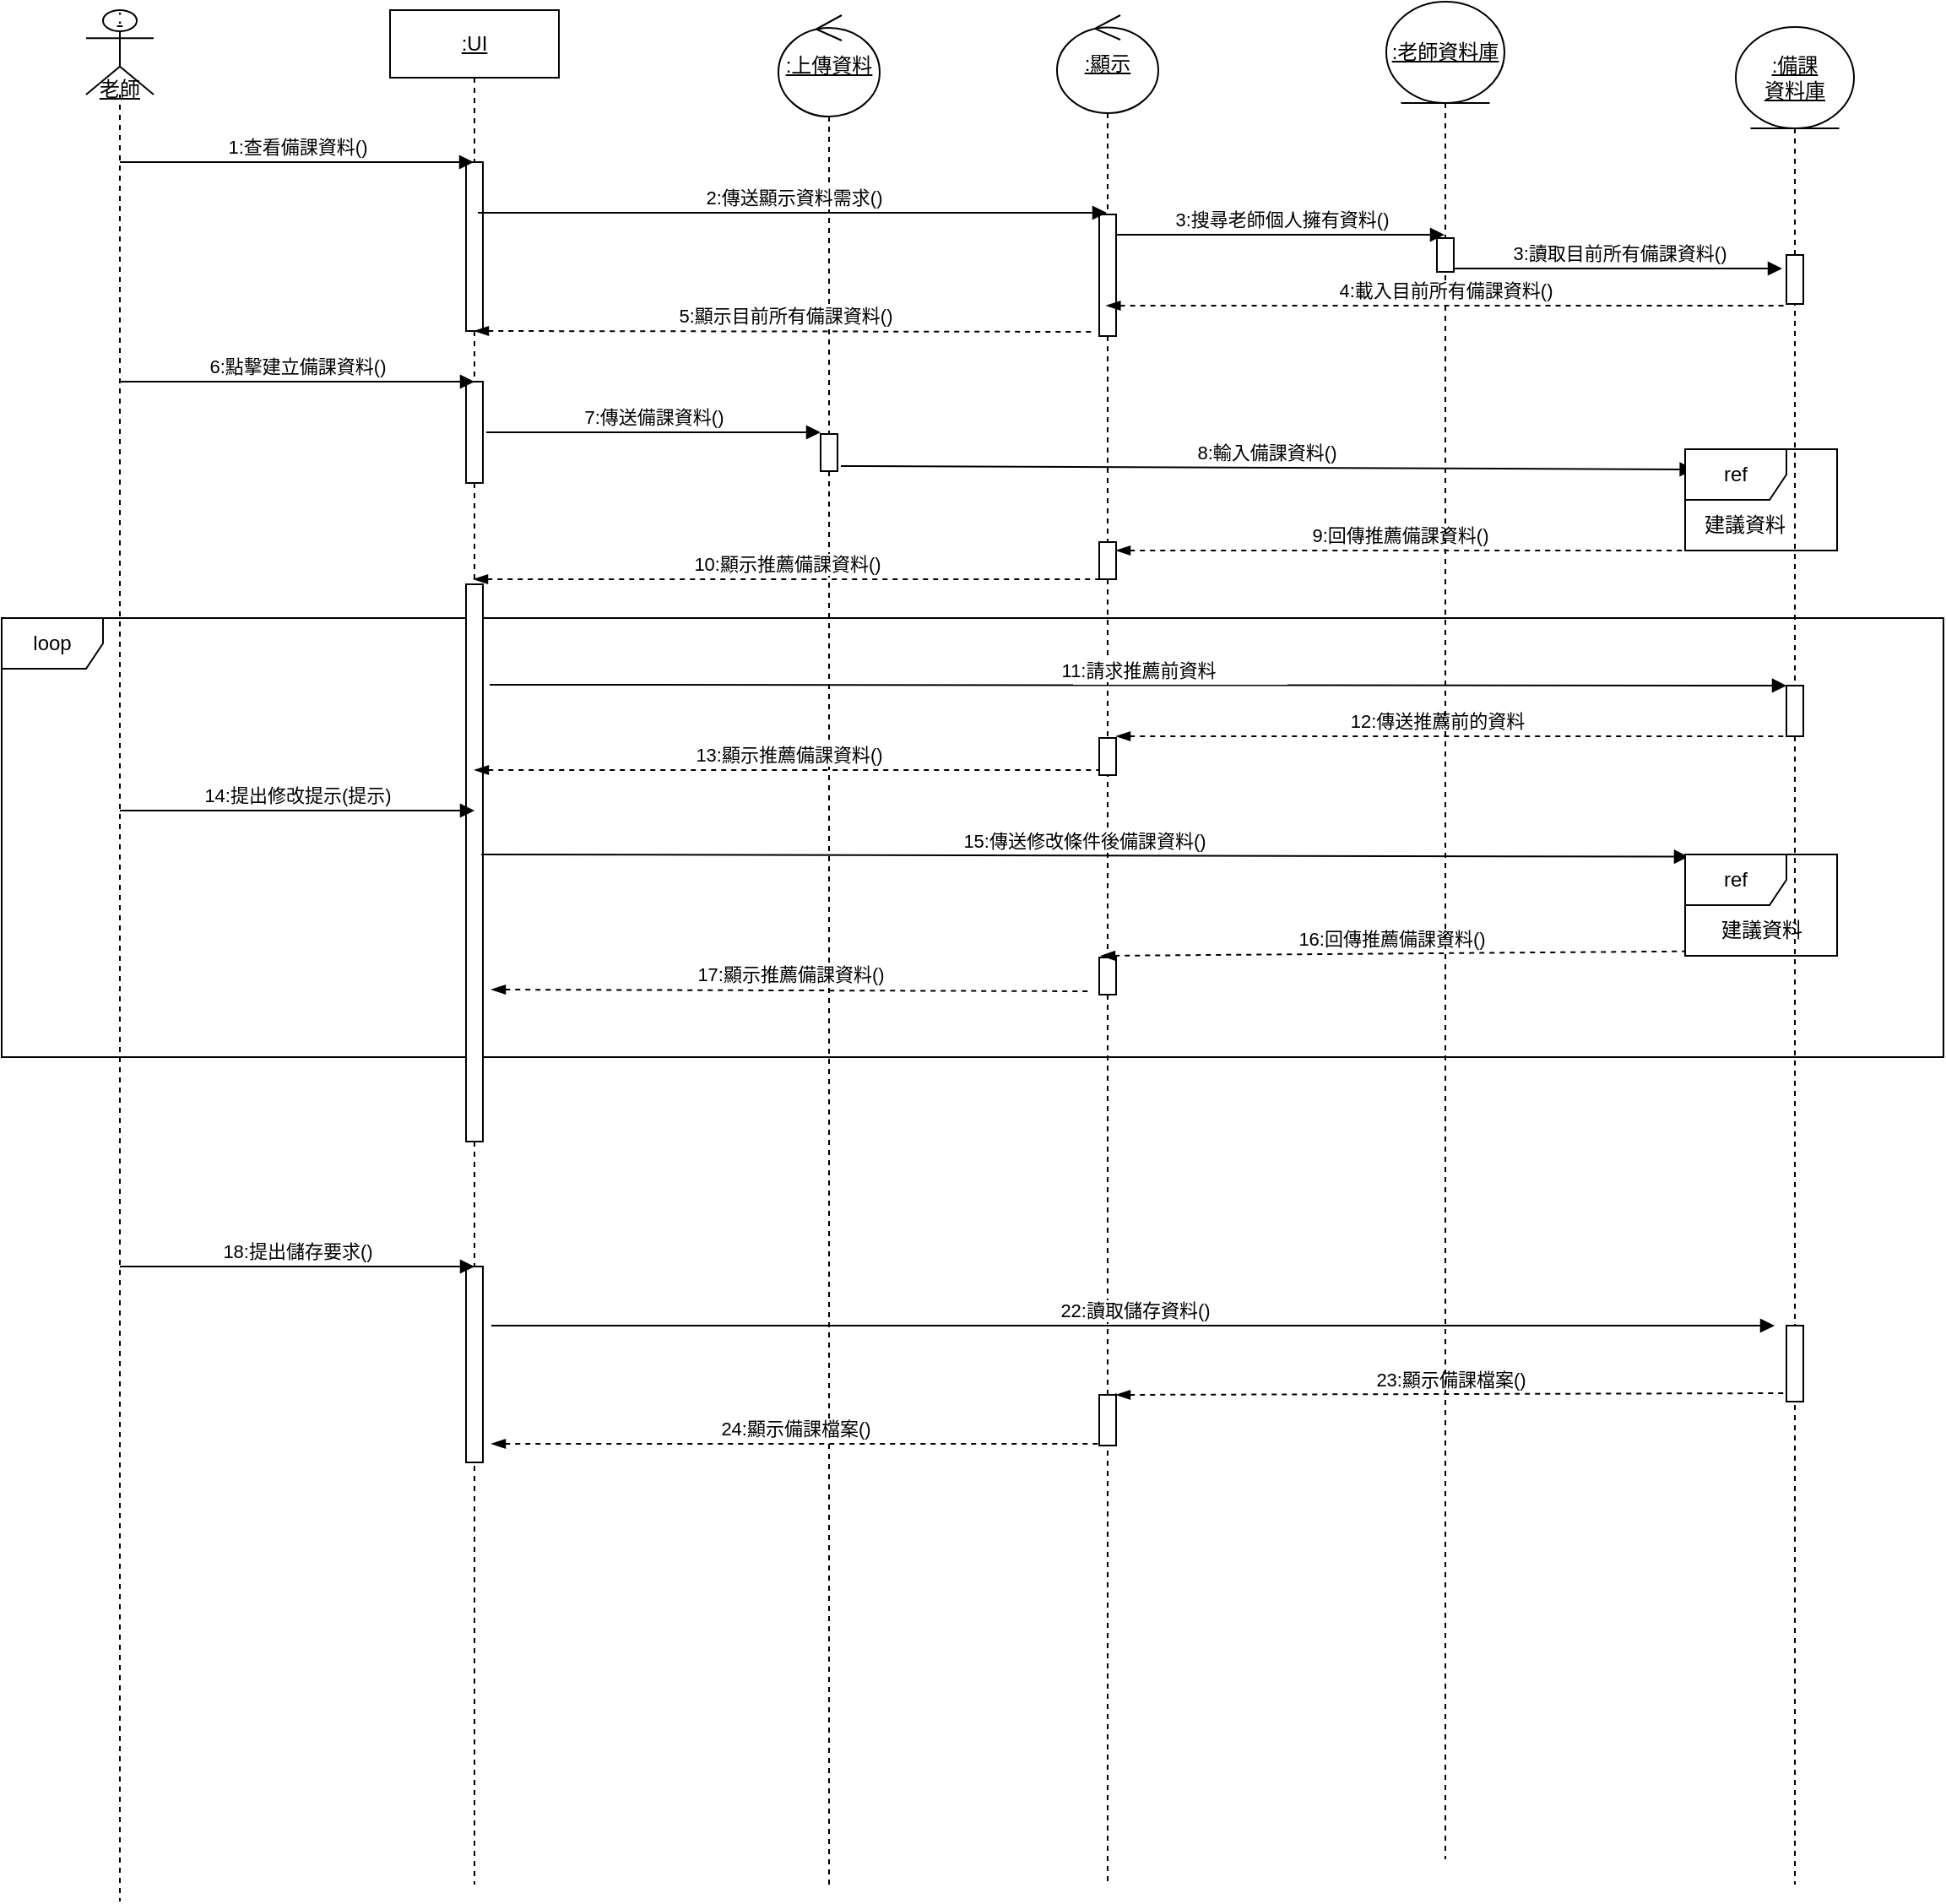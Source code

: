 <mxfile>
    <diagram name="第 1 页" id="02cxdgv99CvA-U2xE2fi">
        <mxGraphModel dx="1126" dy="688" grid="1" gridSize="10" guides="1" tooltips="1" connect="1" arrows="1" fold="1" page="1" pageScale="1" pageWidth="3300" pageHeight="4681" math="0" shadow="0">
            <root>
                <mxCell id="0"/>
                <mxCell id="1" parent="0"/>
                <mxCell id="H8wYjX5WcJpsJir_X8CI-45" value="loop" style="shape=umlFrame;whiteSpace=wrap;html=1;pointerEvents=0;" parent="1" vertex="1">
                    <mxGeometry x="10" y="400" width="1150" height="260" as="geometry"/>
                </mxCell>
                <mxCell id="H8wYjX5WcJpsJir_X8CI-1" value="&lt;u&gt;:&lt;/u&gt;&lt;div&gt;&lt;u&gt;&lt;br&gt;&lt;/u&gt;&lt;/div&gt;&lt;div&gt;&lt;u&gt;&lt;br&gt;&lt;/u&gt;&lt;/div&gt;&lt;div&gt;&lt;u&gt;老師&lt;/u&gt;&lt;/div&gt;" style="shape=umlLifeline;perimeter=lifelinePerimeter;whiteSpace=wrap;html=1;container=1;dropTarget=0;collapsible=0;recursiveResize=0;outlineConnect=0;portConstraint=eastwest;newEdgeStyle={&quot;curved&quot;:0,&quot;rounded&quot;:0};participant=umlActor;size=50;" parent="1" vertex="1">
                    <mxGeometry x="60" y="40" width="40" height="1120" as="geometry"/>
                </mxCell>
                <mxCell id="H8wYjX5WcJpsJir_X8CI-2" value="&lt;u&gt;:UI&lt;/u&gt;" style="shape=umlLifeline;perimeter=lifelinePerimeter;whiteSpace=wrap;html=1;container=1;dropTarget=0;collapsible=0;recursiveResize=0;outlineConnect=0;portConstraint=eastwest;newEdgeStyle={&quot;curved&quot;:0,&quot;rounded&quot;:0};" parent="1" vertex="1">
                    <mxGeometry x="240" y="40" width="100" height="1110" as="geometry"/>
                </mxCell>
                <mxCell id="H8wYjX5WcJpsJir_X8CI-3" value="" style="html=1;points=[[0,0,0,0,5],[0,1,0,0,-5],[1,0,0,0,5],[1,1,0,0,-5]];perimeter=orthogonalPerimeter;outlineConnect=0;targetShapes=umlLifeline;portConstraint=eastwest;newEdgeStyle={&quot;curved&quot;:0,&quot;rounded&quot;:0};" parent="H8wYjX5WcJpsJir_X8CI-2" vertex="1">
                    <mxGeometry x="45" y="90" width="10" height="100" as="geometry"/>
                </mxCell>
                <mxCell id="H8wYjX5WcJpsJir_X8CI-4" value="" style="html=1;points=[[0,0,0,0,5],[0,1,0,0,-5],[1,0,0,0,5],[1,1,0,0,-5]];perimeter=orthogonalPerimeter;outlineConnect=0;targetShapes=umlLifeline;portConstraint=eastwest;newEdgeStyle={&quot;curved&quot;:0,&quot;rounded&quot;:0};" parent="H8wYjX5WcJpsJir_X8CI-2" vertex="1">
                    <mxGeometry x="45" y="220" width="10" height="60" as="geometry"/>
                </mxCell>
                <mxCell id="H8wYjX5WcJpsJir_X8CI-5" value="" style="html=1;points=[[0,0,0,0,5],[0,1,0,0,-5],[1,0,0,0,5],[1,1,0,0,-5]];perimeter=orthogonalPerimeter;outlineConnect=0;targetShapes=umlLifeline;portConstraint=eastwest;newEdgeStyle={&quot;curved&quot;:0,&quot;rounded&quot;:0};" parent="H8wYjX5WcJpsJir_X8CI-2" vertex="1">
                    <mxGeometry x="45" y="340" width="10" height="330" as="geometry"/>
                </mxCell>
                <mxCell id="H8wYjX5WcJpsJir_X8CI-6" value="" style="html=1;points=[[0,0,0,0,5],[0,1,0,0,-5],[1,0,0,0,5],[1,1,0,0,-5]];perimeter=orthogonalPerimeter;outlineConnect=0;targetShapes=umlLifeline;portConstraint=eastwest;newEdgeStyle={&quot;curved&quot;:0,&quot;rounded&quot;:0};" parent="H8wYjX5WcJpsJir_X8CI-2" vertex="1">
                    <mxGeometry x="45" y="744" width="10" height="116" as="geometry"/>
                </mxCell>
                <mxCell id="H8wYjX5WcJpsJir_X8CI-7" value="&lt;u&gt;:上傳資料&lt;/u&gt;" style="shape=umlLifeline;perimeter=lifelinePerimeter;whiteSpace=wrap;html=1;container=1;dropTarget=0;collapsible=0;recursiveResize=0;outlineConnect=0;portConstraint=eastwest;newEdgeStyle={&quot;curved&quot;:0,&quot;rounded&quot;:0};participant=umlControl;size=60;" parent="1" vertex="1">
                    <mxGeometry x="470" y="43" width="60" height="1110" as="geometry"/>
                </mxCell>
                <mxCell id="H8wYjX5WcJpsJir_X8CI-8" value="" style="html=1;points=[[0,0,0,0,5],[0,1,0,0,-5],[1,0,0,0,5],[1,1,0,0,-5]];perimeter=orthogonalPerimeter;outlineConnect=0;targetShapes=umlLifeline;portConstraint=eastwest;newEdgeStyle={&quot;curved&quot;:0,&quot;rounded&quot;:0};" parent="H8wYjX5WcJpsJir_X8CI-7" vertex="1">
                    <mxGeometry x="25" y="248" width="10" height="22" as="geometry"/>
                </mxCell>
                <mxCell id="H8wYjX5WcJpsJir_X8CI-9" value="&lt;u&gt;:顯示&lt;/u&gt;" style="shape=umlLifeline;perimeter=lifelinePerimeter;whiteSpace=wrap;html=1;container=1;dropTarget=0;collapsible=0;recursiveResize=0;outlineConnect=0;portConstraint=eastwest;newEdgeStyle={&quot;curved&quot;:0,&quot;rounded&quot;:0};participant=umlControl;size=58;" parent="1" vertex="1">
                    <mxGeometry x="635" y="43" width="60" height="1108" as="geometry"/>
                </mxCell>
                <mxCell id="H8wYjX5WcJpsJir_X8CI-10" value="" style="html=1;points=[[0,0,0,0,5],[0,1,0,0,-5],[1,0,0,0,5],[1,1,0,0,-5]];perimeter=orthogonalPerimeter;outlineConnect=0;targetShapes=umlLifeline;portConstraint=eastwest;newEdgeStyle={&quot;curved&quot;:0,&quot;rounded&quot;:0};" parent="H8wYjX5WcJpsJir_X8CI-9" vertex="1">
                    <mxGeometry x="25" y="118" width="10" height="72" as="geometry"/>
                </mxCell>
                <mxCell id="H8wYjX5WcJpsJir_X8CI-11" value="" style="html=1;points=[[0,0,0,0,5],[0,1,0,0,-5],[1,0,0,0,5],[1,1,0,0,-5]];perimeter=orthogonalPerimeter;outlineConnect=0;targetShapes=umlLifeline;portConstraint=eastwest;newEdgeStyle={&quot;curved&quot;:0,&quot;rounded&quot;:0};" parent="H8wYjX5WcJpsJir_X8CI-9" vertex="1">
                    <mxGeometry x="25" y="312" width="10" height="22" as="geometry"/>
                </mxCell>
                <mxCell id="H8wYjX5WcJpsJir_X8CI-12" value="" style="html=1;points=[[0,0,0,0,5],[0,1,0,0,-5],[1,0,0,0,5],[1,1,0,0,-5]];perimeter=orthogonalPerimeter;outlineConnect=0;targetShapes=umlLifeline;portConstraint=eastwest;newEdgeStyle={&quot;curved&quot;:0,&quot;rounded&quot;:0};" parent="H8wYjX5WcJpsJir_X8CI-9" vertex="1">
                    <mxGeometry x="25" y="558" width="10" height="22" as="geometry"/>
                </mxCell>
                <mxCell id="H8wYjX5WcJpsJir_X8CI-13" value="" style="html=1;points=[[0,0,0,0,5],[0,1,0,0,-5],[1,0,0,0,5],[1,1,0,0,-5]];perimeter=orthogonalPerimeter;outlineConnect=0;targetShapes=umlLifeline;portConstraint=eastwest;newEdgeStyle={&quot;curved&quot;:0,&quot;rounded&quot;:0};" parent="H8wYjX5WcJpsJir_X8CI-9" vertex="1">
                    <mxGeometry x="25" y="428" width="10" height="22" as="geometry"/>
                </mxCell>
                <mxCell id="H8wYjX5WcJpsJir_X8CI-22" value="&lt;u&gt;:備課&lt;br&gt;資料庫&lt;/u&gt;" style="shape=umlLifeline;perimeter=lifelinePerimeter;whiteSpace=wrap;html=1;container=1;dropTarget=0;collapsible=0;recursiveResize=0;outlineConnect=0;portConstraint=eastwest;newEdgeStyle={&quot;curved&quot;:0,&quot;rounded&quot;:0};participant=umlEntity;size=60;" parent="1" vertex="1">
                    <mxGeometry x="1037" y="50" width="70" height="1100" as="geometry"/>
                </mxCell>
                <mxCell id="H8wYjX5WcJpsJir_X8CI-23" value="" style="html=1;points=[[0,0,0,0,5],[0,1,0,0,-5],[1,0,0,0,5],[1,1,0,0,-5]];perimeter=orthogonalPerimeter;outlineConnect=0;targetShapes=umlLifeline;portConstraint=eastwest;newEdgeStyle={&quot;curved&quot;:0,&quot;rounded&quot;:0};" parent="H8wYjX5WcJpsJir_X8CI-22" vertex="1">
                    <mxGeometry x="30" y="135" width="10" height="29" as="geometry"/>
                </mxCell>
                <mxCell id="H8wYjX5WcJpsJir_X8CI-68" value="" style="html=1;points=[[0,0,0,0,5],[0,1,0,0,-5],[1,0,0,0,5],[1,1,0,0,-5]];perimeter=orthogonalPerimeter;outlineConnect=0;targetShapes=umlLifeline;portConstraint=eastwest;newEdgeStyle={&quot;curved&quot;:0,&quot;rounded&quot;:0};" parent="H8wYjX5WcJpsJir_X8CI-22" vertex="1">
                    <mxGeometry x="30" y="769" width="10" height="45" as="geometry"/>
                </mxCell>
                <mxCell id="Kj-FDeYH0eSptQsSQdAA-9" value="" style="html=1;points=[[0,0,0,0,5],[0,1,0,0,-5],[1,0,0,0,5],[1,1,0,0,-5]];perimeter=orthogonalPerimeter;outlineConnect=0;targetShapes=umlLifeline;portConstraint=eastwest;newEdgeStyle={&quot;curved&quot;:0,&quot;rounded&quot;:0};" parent="H8wYjX5WcJpsJir_X8CI-22" vertex="1">
                    <mxGeometry x="30" y="390" width="10" height="30" as="geometry"/>
                </mxCell>
                <mxCell id="H8wYjX5WcJpsJir_X8CI-25" value="1:查看備課資料()" style="html=1;verticalAlign=bottom;endArrow=block;curved=0;rounded=0;" parent="1" target="H8wYjX5WcJpsJir_X8CI-2" edge="1">
                    <mxGeometry width="80" relative="1" as="geometry">
                        <mxPoint x="80" y="130" as="sourcePoint"/>
                        <mxPoint x="160" y="130" as="targetPoint"/>
                    </mxGeometry>
                </mxCell>
                <mxCell id="H8wYjX5WcJpsJir_X8CI-26" value="2:傳送顯示資料需求()" style="html=1;verticalAlign=bottom;endArrow=block;curved=0;rounded=0;" parent="1" target="H8wYjX5WcJpsJir_X8CI-9" edge="1">
                    <mxGeometry width="80" relative="1" as="geometry">
                        <mxPoint x="292" y="160" as="sourcePoint"/>
                        <mxPoint x="502" y="160" as="targetPoint"/>
                    </mxGeometry>
                </mxCell>
                <mxCell id="H8wYjX5WcJpsJir_X8CI-27" value="3:搜尋老師個人擁有資料()" style="html=1;verticalAlign=bottom;endArrow=block;curved=0;rounded=0;" parent="1" edge="1">
                    <mxGeometry width="80" relative="1" as="geometry">
                        <mxPoint x="670" y="173" as="sourcePoint"/>
                        <mxPoint x="864.5" y="173" as="targetPoint"/>
                    </mxGeometry>
                </mxCell>
                <mxCell id="H8wYjX5WcJpsJir_X8CI-29" value="5:顯示目前所有備課資料()" style="html=1;verticalAlign=bottom;endArrow=none;curved=0;rounded=0;dashed=1;startArrow=blockThin;startFill=1;endFill=0;" parent="1" edge="1">
                    <mxGeometry width="80" relative="1" as="geometry">
                        <mxPoint x="290" y="230" as="sourcePoint"/>
                        <mxPoint x="658" y="230.5" as="targetPoint"/>
                        <mxPoint as="offset"/>
                    </mxGeometry>
                </mxCell>
                <mxCell id="H8wYjX5WcJpsJir_X8CI-30" value="6:點擊建立備課資料()" style="html=1;verticalAlign=bottom;endArrow=block;curved=0;rounded=0;" parent="1" edge="1">
                    <mxGeometry width="80" relative="1" as="geometry">
                        <mxPoint x="80" y="260" as="sourcePoint"/>
                        <mxPoint x="290" y="260" as="targetPoint"/>
                    </mxGeometry>
                </mxCell>
                <mxCell id="H8wYjX5WcJpsJir_X8CI-31" value="7:傳送備課資料()" style="html=1;verticalAlign=bottom;endArrow=block;curved=0;rounded=0;" parent="1" edge="1">
                    <mxGeometry width="80" relative="1" as="geometry">
                        <mxPoint x="297" y="290" as="sourcePoint"/>
                        <mxPoint x="495" y="290" as="targetPoint"/>
                    </mxGeometry>
                </mxCell>
                <mxCell id="H8wYjX5WcJpsJir_X8CI-32" value="8:輸入備課資料()" style="html=1;verticalAlign=bottom;endArrow=block;curved=0;rounded=0;entryX=0.059;entryY=0.2;entryDx=0;entryDy=0;entryPerimeter=0;" parent="1" target="H8wYjX5WcJpsJir_X8CI-33" edge="1">
                    <mxGeometry width="80" relative="1" as="geometry">
                        <mxPoint x="507" y="310" as="sourcePoint"/>
                        <mxPoint x="560" y="310" as="targetPoint"/>
                    </mxGeometry>
                </mxCell>
                <mxCell id="H8wYjX5WcJpsJir_X8CI-33" value="ref" style="shape=umlFrame;whiteSpace=wrap;html=1;pointerEvents=0;" parent="1" vertex="1">
                    <mxGeometry x="1007" y="300" width="90" height="60" as="geometry"/>
                </mxCell>
                <mxCell id="H8wYjX5WcJpsJir_X8CI-34" value="建議資料" style="text;html=1;align=center;verticalAlign=middle;resizable=0;points=[];autosize=1;strokeColor=none;fillColor=none;" parent="1" vertex="1">
                    <mxGeometry x="1007" y="330" width="70" height="30" as="geometry"/>
                </mxCell>
                <mxCell id="H8wYjX5WcJpsJir_X8CI-35" value="10:顯示推薦備課資料()" style="html=1;verticalAlign=bottom;endArrow=none;curved=0;rounded=0;dashed=1;startArrow=blockThin;startFill=1;endFill=0;entryX=0;entryY=1;entryDx=0;entryDy=-5;entryPerimeter=0;" parent="1" edge="1">
                    <mxGeometry width="80" relative="1" as="geometry">
                        <mxPoint x="289.5" y="377" as="sourcePoint"/>
                        <mxPoint x="660" y="377" as="targetPoint"/>
                    </mxGeometry>
                </mxCell>
                <mxCell id="H8wYjX5WcJpsJir_X8CI-36" value="9:回傳推薦備課資料()" style="html=1;verticalAlign=bottom;endArrow=none;curved=0;rounded=0;dashed=1;startArrow=blockThin;startFill=1;endFill=0;entryX=-0.015;entryY=1;entryDx=0;entryDy=0;entryPerimeter=0;" parent="1" target="H8wYjX5WcJpsJir_X8CI-33" edge="1">
                    <mxGeometry width="80" relative="1" as="geometry">
                        <mxPoint x="670" y="360" as="sourcePoint"/>
                        <mxPoint x="710" y="360" as="targetPoint"/>
                    </mxGeometry>
                </mxCell>
                <mxCell id="H8wYjX5WcJpsJir_X8CI-37" value="11:請求推薦前資料" style="html=1;verticalAlign=bottom;endArrow=block;curved=0;rounded=0;" parent="1" target="Kj-FDeYH0eSptQsSQdAA-9" edge="1">
                    <mxGeometry width="80" relative="1" as="geometry">
                        <mxPoint x="299" y="439.5" as="sourcePoint"/>
                        <mxPoint x="1034.5" y="439.5" as="targetPoint"/>
                    </mxGeometry>
                </mxCell>
                <mxCell id="H8wYjX5WcJpsJir_X8CI-38" value="12:傳送推薦前的資料" style="html=1;verticalAlign=bottom;endArrow=none;curved=0;rounded=0;dashed=1;startArrow=blockThin;startFill=1;endFill=0;" parent="1" target="Kj-FDeYH0eSptQsSQdAA-9" edge="1">
                    <mxGeometry x="-0.043" width="80" relative="1" as="geometry">
                        <mxPoint x="670" y="470" as="sourcePoint"/>
                        <mxPoint x="1030" y="470" as="targetPoint"/>
                        <mxPoint as="offset"/>
                    </mxGeometry>
                </mxCell>
                <mxCell id="H8wYjX5WcJpsJir_X8CI-39" value="14:提出修改提示(提示)" style="html=1;verticalAlign=bottom;endArrow=block;curved=0;rounded=0;" parent="1" edge="1">
                    <mxGeometry width="80" relative="1" as="geometry">
                        <mxPoint x="80" y="514" as="sourcePoint"/>
                        <mxPoint x="290" y="514" as="targetPoint"/>
                    </mxGeometry>
                </mxCell>
                <mxCell id="H8wYjX5WcJpsJir_X8CI-40" value="15:傳送修改條件後備課資料()" style="html=1;verticalAlign=bottom;endArrow=block;curved=0;rounded=0;entryX=0.022;entryY=0.022;entryDx=0;entryDy=0;entryPerimeter=0;" parent="1" target="H8wYjX5WcJpsJir_X8CI-41" edge="1">
                    <mxGeometry width="80" relative="1" as="geometry">
                        <mxPoint x="294" y="540" as="sourcePoint"/>
                        <mxPoint x="840" y="540" as="targetPoint"/>
                    </mxGeometry>
                </mxCell>
                <mxCell id="H8wYjX5WcJpsJir_X8CI-41" value="ref" style="shape=umlFrame;whiteSpace=wrap;html=1;pointerEvents=0;" parent="1" vertex="1">
                    <mxGeometry x="1007" y="540" width="90" height="60" as="geometry"/>
                </mxCell>
                <mxCell id="H8wYjX5WcJpsJir_X8CI-42" value="建議資料" style="text;html=1;align=center;verticalAlign=middle;resizable=0;points=[];autosize=1;strokeColor=none;fillColor=none;" parent="1" vertex="1">
                    <mxGeometry x="1017" y="570" width="70" height="30" as="geometry"/>
                </mxCell>
                <mxCell id="H8wYjX5WcJpsJir_X8CI-43" value="17:顯示推薦備課資料()" style="html=1;verticalAlign=bottom;endArrow=none;curved=0;rounded=0;dashed=1;startArrow=blockThin;startFill=1;endFill=0;entryX=0;entryY=1;entryDx=0;entryDy=-5;entryPerimeter=0;" parent="1" edge="1">
                    <mxGeometry width="80" relative="1" as="geometry">
                        <mxPoint x="300" y="620" as="sourcePoint"/>
                        <mxPoint x="655" y="621" as="targetPoint"/>
                    </mxGeometry>
                </mxCell>
                <mxCell id="H8wYjX5WcJpsJir_X8CI-44" value="16:回傳推薦備課資料()" style="html=1;verticalAlign=bottom;endArrow=none;curved=0;rounded=0;dashed=1;startArrow=blockThin;startFill=1;endFill=0;entryX=-0.006;entryY=0.956;entryDx=0;entryDy=0;entryPerimeter=0;" parent="1" target="H8wYjX5WcJpsJir_X8CI-41" edge="1">
                    <mxGeometry width="80" relative="1" as="geometry">
                        <mxPoint x="661" y="600" as="sourcePoint"/>
                        <mxPoint x="950" y="600" as="targetPoint"/>
                    </mxGeometry>
                </mxCell>
                <mxCell id="H8wYjX5WcJpsJir_X8CI-51" value="18:提出儲存要求()" style="html=1;verticalAlign=bottom;endArrow=block;curved=0;rounded=0;" parent="1" edge="1">
                    <mxGeometry width="80" relative="1" as="geometry">
                        <mxPoint x="80" y="784" as="sourcePoint"/>
                        <mxPoint x="290" y="784" as="targetPoint"/>
                    </mxGeometry>
                </mxCell>
                <mxCell id="H8wYjX5WcJpsJir_X8CI-59" value="13:顯示推薦備課資料()" style="html=1;verticalAlign=bottom;endArrow=none;curved=0;rounded=0;dashed=1;startArrow=blockThin;startFill=1;endFill=0;entryX=0;entryY=1;entryDx=0;entryDy=-5;entryPerimeter=0;" parent="1" edge="1">
                    <mxGeometry width="80" relative="1" as="geometry">
                        <mxPoint x="290" y="490" as="sourcePoint"/>
                        <mxPoint x="660.5" y="490" as="targetPoint"/>
                    </mxGeometry>
                </mxCell>
                <mxCell id="H8wYjX5WcJpsJir_X8CI-65" value="22:讀取儲存資料()" style="html=1;verticalAlign=bottom;endArrow=block;curved=0;rounded=0;" parent="1" edge="1">
                    <mxGeometry x="0.002" width="80" relative="1" as="geometry">
                        <mxPoint x="300" y="819" as="sourcePoint"/>
                        <mxPoint x="1060" y="819" as="targetPoint"/>
                        <mxPoint as="offset"/>
                    </mxGeometry>
                </mxCell>
                <mxCell id="H8wYjX5WcJpsJir_X8CI-66" value="23:顯示備課檔案()" style="html=1;verticalAlign=bottom;endArrow=none;curved=0;rounded=0;dashed=1;startArrow=blockThin;startFill=1;endFill=0;entryX=0;entryY=1;entryDx=0;entryDy=-5;entryPerimeter=0;" parent="1" source="q5uLggquBRDXFGMYyMYc-13" target="H8wYjX5WcJpsJir_X8CI-68" edge="1">
                    <mxGeometry width="80" relative="1" as="geometry">
                        <mxPoint x="670" y="859" as="sourcePoint"/>
                        <mxPoint x="1290" y="859" as="targetPoint"/>
                    </mxGeometry>
                </mxCell>
                <mxCell id="H8wYjX5WcJpsJir_X8CI-67" value="24:顯示備課檔案()" style="html=1;verticalAlign=bottom;endArrow=none;curved=0;rounded=0;dashed=1;startArrow=blockThin;startFill=1;endFill=0;entryX=0;entryY=1;entryDx=0;entryDy=-5;entryPerimeter=0;" parent="1" edge="1">
                    <mxGeometry width="80" relative="1" as="geometry">
                        <mxPoint x="300" y="889" as="sourcePoint"/>
                        <mxPoint x="660" y="889" as="targetPoint"/>
                    </mxGeometry>
                </mxCell>
                <mxCell id="q5uLggquBRDXFGMYyMYc-1" value="&lt;u&gt;:老師資料庫&lt;/u&gt;" style="shape=umlLifeline;perimeter=lifelinePerimeter;whiteSpace=wrap;html=1;container=1;dropTarget=0;collapsible=0;recursiveResize=0;outlineConnect=0;portConstraint=eastwest;newEdgeStyle={&quot;curved&quot;:0,&quot;rounded&quot;:0};participant=umlEntity;size=60;" parent="1" vertex="1">
                    <mxGeometry x="830" y="35" width="70" height="1100" as="geometry"/>
                </mxCell>
                <mxCell id="q5uLggquBRDXFGMYyMYc-5" value="" style="html=1;points=[[0,0,0,0,5],[0,1,0,0,-5],[1,0,0,0,5],[1,1,0,0,-5]];perimeter=orthogonalPerimeter;outlineConnect=0;targetShapes=umlLifeline;portConstraint=eastwest;newEdgeStyle={&quot;curved&quot;:0,&quot;rounded&quot;:0};" parent="q5uLggquBRDXFGMYyMYc-1" vertex="1">
                    <mxGeometry x="30" y="140" width="10" height="20" as="geometry"/>
                </mxCell>
                <mxCell id="q5uLggquBRDXFGMYyMYc-7" value="3:讀取目前所有備課資料()" style="html=1;verticalAlign=bottom;endArrow=block;curved=0;rounded=0;" parent="1" edge="1">
                    <mxGeometry width="80" relative="1" as="geometry">
                        <mxPoint x="870" y="193" as="sourcePoint"/>
                        <mxPoint x="1064.5" y="193" as="targetPoint"/>
                    </mxGeometry>
                </mxCell>
                <mxCell id="q5uLggquBRDXFGMYyMYc-9" value="4:載入目前所有備課資料()" style="html=1;verticalAlign=bottom;endArrow=none;curved=0;rounded=0;dashed=1;startArrow=blockThin;startFill=1;endFill=0;" parent="1" edge="1">
                    <mxGeometry width="80" relative="1" as="geometry">
                        <mxPoint x="664.167" y="215" as="sourcePoint"/>
                        <mxPoint x="1065.68" y="215" as="targetPoint"/>
                    </mxGeometry>
                </mxCell>
                <mxCell id="q5uLggquBRDXFGMYyMYc-14" value="" style="html=1;verticalAlign=bottom;endArrow=none;curved=0;rounded=0;dashed=1;startArrow=blockThin;startFill=1;endFill=0;entryX=0;entryY=1;entryDx=0;entryDy=-5;entryPerimeter=0;" parent="1" target="q5uLggquBRDXFGMYyMYc-13" edge="1">
                    <mxGeometry width="80" relative="1" as="geometry">
                        <mxPoint x="670" y="859" as="sourcePoint"/>
                        <mxPoint x="1067" y="859" as="targetPoint"/>
                    </mxGeometry>
                </mxCell>
                <mxCell id="q5uLggquBRDXFGMYyMYc-13" value="" style="html=1;points=[[0,0,0,0,5],[0,1,0,0,-5],[1,0,0,0,5],[1,1,0,0,-5]];perimeter=orthogonalPerimeter;outlineConnect=0;targetShapes=umlLifeline;portConstraint=eastwest;newEdgeStyle={&quot;curved&quot;:0,&quot;rounded&quot;:0};" parent="1" vertex="1">
                    <mxGeometry x="660" y="860" width="10" height="30" as="geometry"/>
                </mxCell>
            </root>
        </mxGraphModel>
    </diagram>
</mxfile>